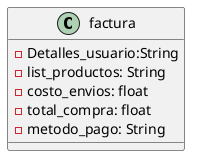 @startuml factura

class factura {
    -Detalles_usuario:String
    -list_productos: String
    -costo_envios: float
    -total_compra: float
    -metodo_pago: String
}

@enduml
